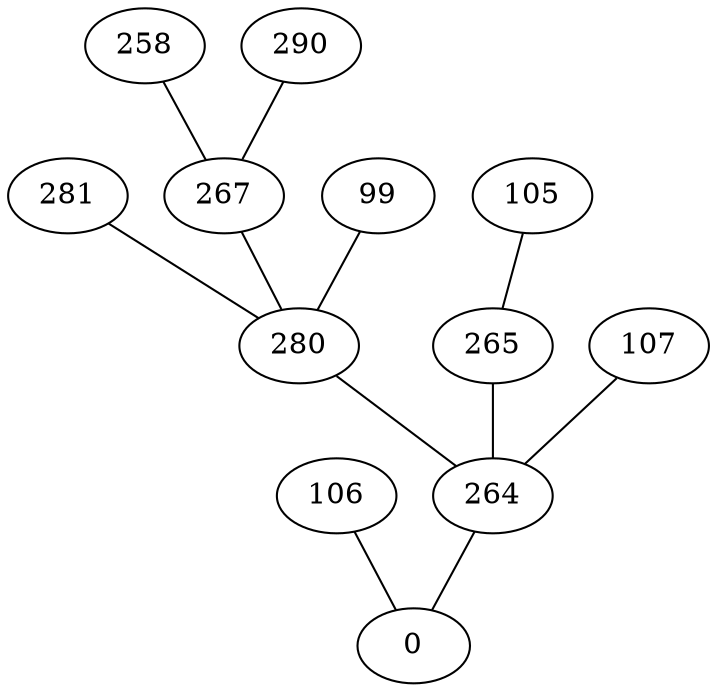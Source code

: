 strict graph {
	264 -- 0;
	106 -- 0;
	280 -- 264;
	265 -- 264;
	281 -- 280;
	107 -- 264;
	105 -- 265;
	267 -- 280;
	99 -- 280;
	258 -- 267;
	290 -- 267;
}
